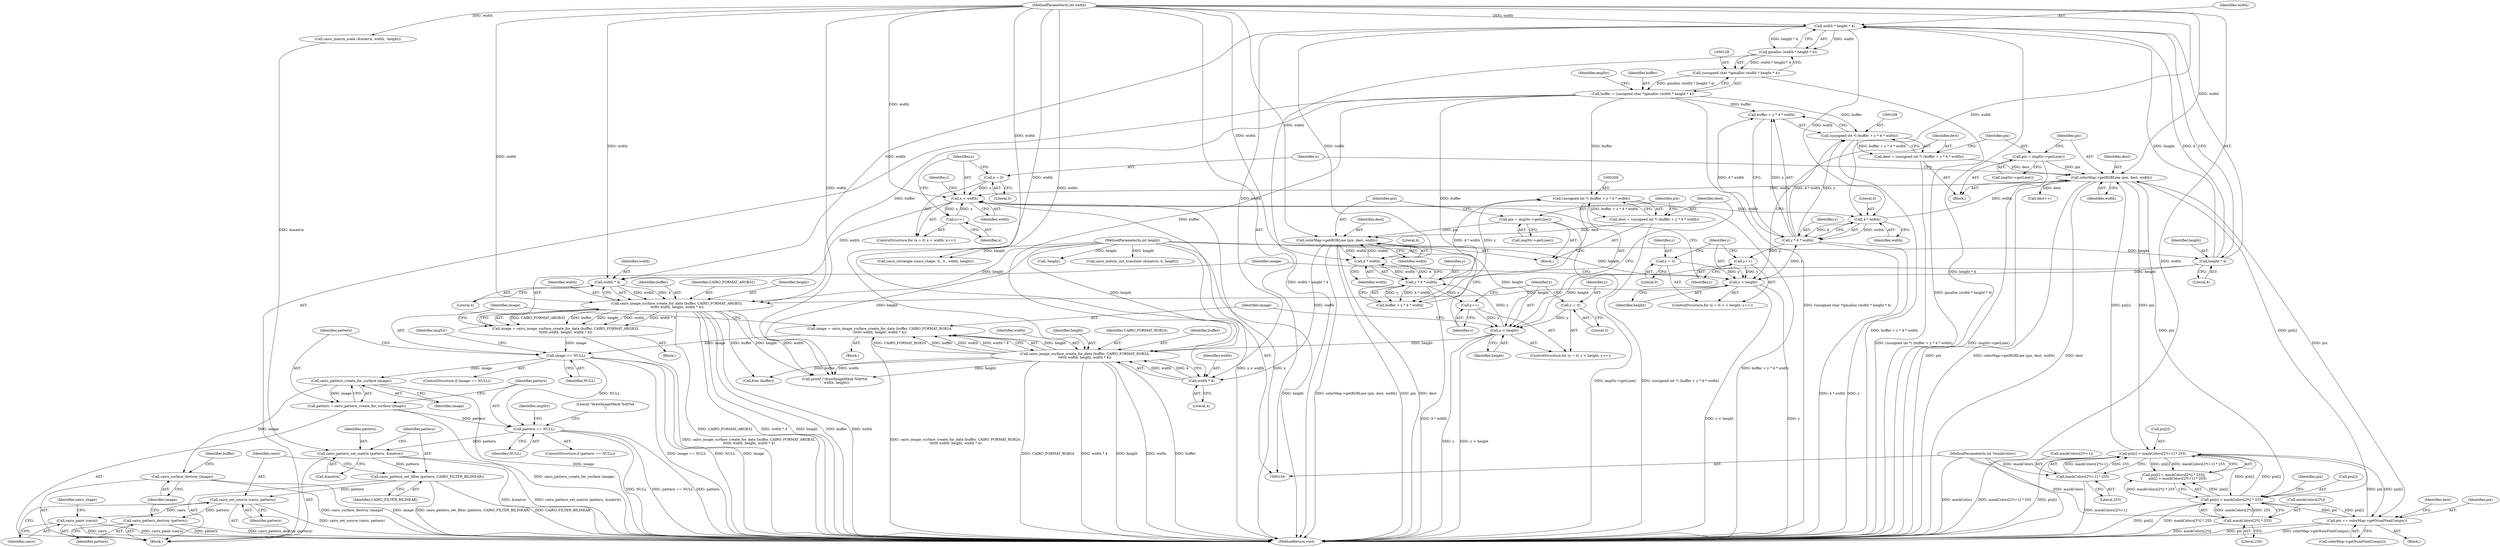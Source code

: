 digraph "0_poppler_7b2d314a61fd0e12f47c62996cb49ec0d1ba747a_1@API" {
"1000304" [label="(Call,cairo_pattern_create_for_surface (image))"];
"1000295" [label="(Call,image == NULL)"];
"1000284" [label="(Call,image = cairo_image_surface_create_for_data (buffer, CAIRO_FORMAT_RGB24,\n\t\t\t\t\t\t width, height, width * 4))"];
"1000286" [label="(Call,cairo_image_surface_create_for_data (buffer, CAIRO_FORMAT_RGB24,\n\t\t\t\t\t\t width, height, width * 4))"];
"1000125" [label="(Call,buffer = (unsigned char *)gmalloc (width * height * 4))"];
"1000127" [label="(Call,(unsigned char *)gmalloc (width * height * 4))"];
"1000129" [label="(Call,gmalloc (width * height * 4))"];
"1000130" [label="(Call,width * height * 4)"];
"1000108" [label="(MethodParameterIn,int width)"];
"1000132" [label="(Call,height * 4)"];
"1000109" [label="(MethodParameterIn,int height)"];
"1000291" [label="(Call,width * 4)"];
"1000280" [label="(Call,colorMap->getRGBLine (pix, dest, width))"];
"1000277" [label="(Call,pix = imgStr->getLine())"];
"1000266" [label="(Call,dest = (unsigned int *) (buffer + y * 4 * width))"];
"1000268" [label="(Call,(unsigned int *) (buffer + y * 4 * width))"];
"1000272" [label="(Call,y * 4 * width)"];
"1000260" [label="(Call,y < height)"];
"1000263" [label="(Call,y++)"];
"1000257" [label="(Call,y = 0)"];
"1000274" [label="(Call,4 * width)"];
"1000244" [label="(Call,image = cairo_image_surface_create_for_data (buffer, CAIRO_FORMAT_ARGB32,\n\t\t\t\t\t\t width, height, width * 4))"];
"1000246" [label="(Call,cairo_image_surface_create_for_data (buffer, CAIRO_FORMAT_ARGB32,\n\t\t\t\t\t\t width, height, width * 4))"];
"1000251" [label="(Call,width * 4)"];
"1000188" [label="(Call,x < width)"];
"1000185" [label="(Call,x = 0)"];
"1000191" [label="(Call,x++)"];
"1000180" [label="(Call,colorMap->getRGBLine (pix, dest, width))"];
"1000177" [label="(Call,pix = imgStr->getLine())"];
"1000217" [label="(Call,pix[i] > maskColors[2*i+1] * 255)"];
"1000239" [label="(Call,pix += colorMap->getNumPixelComps())"];
"1000206" [label="(Call,pix[i] < maskColors[2*i] * 255)"];
"1000210" [label="(Call,maskColors[2*i] * 255)"];
"1000111" [label="(MethodParameterIn,int *maskColors)"];
"1000221" [label="(Call,maskColors[2*i+1] * 255)"];
"1000166" [label="(Call,dest = (unsigned int *) (buffer + y * 4 * width))"];
"1000168" [label="(Call,(unsigned int *) (buffer + y * 4 * width))"];
"1000172" [label="(Call,y * 4 * width)"];
"1000160" [label="(Call,y < height)"];
"1000163" [label="(Call,y++)"];
"1000157" [label="(Call,y = 0)"];
"1000174" [label="(Call,4 * width)"];
"1000302" [label="(Call,pattern = cairo_pattern_create_for_surface (image))"];
"1000307" [label="(Call,pattern == NULL)"];
"1000330" [label="(Call,cairo_pattern_set_matrix (pattern, &matrix))"];
"1000334" [label="(Call,cairo_pattern_set_filter (pattern, CAIRO_FILTER_BILINEAR))"];
"1000337" [label="(Call,cairo_set_source (cairo, pattern))"];
"1000340" [label="(Call,cairo_paint (cairo))"];
"1000353" [label="(Call,cairo_pattern_destroy (pattern))"];
"1000355" [label="(Call,cairo_surface_destroy (image))"];
"1000193" [label="(Block,)"];
"1000160" [label="(Call,y < height)"];
"1000173" [label="(Identifier,y)"];
"1000345" [label="(Call,cairo_rectangle (cairo_shape, 0., 0., width, height))"];
"1000295" [label="(Call,image == NULL)"];
"1000222" [label="(Call,maskColors[2*i+1])"];
"1000108" [label="(MethodParameterIn,int width)"];
"1000133" [label="(Identifier,height)"];
"1000273" [label="(Identifier,y)"];
"1000216" [label="(Literal,255)"];
"1000341" [label="(Identifier,cairo)"];
"1000174" [label="(Call,4 * width)"];
"1000242" [label="(Call,dest++)"];
"1000315" [label="(Call,printf (\"drawImageMask %dx%d\n\", width, height))"];
"1000132" [label="(Call,height * 4)"];
"1000328" [label="(Call,-height)"];
"1000307" [label="(Call,pattern == NULL)"];
"1000187" [label="(Literal,0)"];
"1000316" [label="(Literal,\"drawImageMask %dx%d\n\")"];
"1000287" [label="(Identifier,buffer)"];
"1000109" [label="(MethodParameterIn,int height)"];
"1000258" [label="(Identifier,y)"];
"1000332" [label="(Call,&matrix)"];
"1000356" [label="(Identifier,image)"];
"1000354" [label="(Identifier,pattern)"];
"1000291" [label="(Call,width * 4)"];
"1000280" [label="(Call,colorMap->getRGBLine (pix, dest, width))"];
"1000267" [label="(Identifier,dest)"];
"1000330" [label="(Call,cairo_pattern_set_matrix (pattern, &matrix))"];
"1000306" [label="(ControlStructure,if (pattern == NULL))"];
"1000186" [label="(Identifier,x)"];
"1000266" [label="(Call,dest = (unsigned int *) (buffer + y * 4 * width))"];
"1000206" [label="(Call,pix[i] < maskColors[2*i] * 255)"];
"1000159" [label="(Literal,0)"];
"1000300" [label="(Identifier,imgStr)"];
"1000270" [label="(Call,buffer + y * 4 * width)"];
"1000253" [label="(Literal,4)"];
"1000302" [label="(Call,pattern = cairo_pattern_create_for_surface (image))"];
"1000251" [label="(Call,width * 4)"];
"1000272" [label="(Call,y * 4 * width)"];
"1000126" [label="(Identifier,buffer)"];
"1000130" [label="(Call,width * height * 4)"];
"1000268" [label="(Call,(unsigned int *) (buffer + y * 4 * width))"];
"1000264" [label="(Identifier,y)"];
"1000111" [label="(MethodParameterIn,int *maskColors)"];
"1000262" [label="(Identifier,height)"];
"1000217" [label="(Call,pix[i] > maskColors[2*i+1] * 255)"];
"1000309" [label="(Identifier,NULL)"];
"1000190" [label="(Identifier,width)"];
"1000289" [label="(Identifier,width)"];
"1000256" [label="(ControlStructure,for (y = 0; y < height; y++))"];
"1000304" [label="(Call,cairo_pattern_create_for_surface (image))"];
"1000286" [label="(Call,cairo_image_surface_create_for_data (buffer, CAIRO_FORMAT_RGB24,\n\t\t\t\t\t\t width, height, width * 4))"];
"1000283" [label="(Identifier,width)"];
"1000188" [label="(Call,x < width)"];
"1000156" [label="(ControlStructure,for (y = 0; y < height; y++))"];
"1000284" [label="(Call,image = cairo_image_surface_create_for_data (buffer, CAIRO_FORMAT_RGB24,\n\t\t\t\t\t\t width, height, width * 4))"];
"1000134" [label="(Literal,4)"];
"1000353" [label="(Call,cairo_pattern_destroy (pattern))"];
"1000334" [label="(Call,cairo_pattern_set_filter (pattern, CAIRO_FILTER_BILINEAR))"];
"1000303" [label="(Identifier,pattern)"];
"1000184" [label="(ControlStructure,for (x = 0; x < width; x++))"];
"1000285" [label="(Identifier,image)"];
"1000257" [label="(Call,y = 0)"];
"1000178" [label="(Identifier,pix)"];
"1000250" [label="(Identifier,height)"];
"1000161" [label="(Identifier,y)"];
"1000189" [label="(Identifier,x)"];
"1000249" [label="(Identifier,width)"];
"1000357" [label="(Call,free (buffer))"];
"1000239" [label="(Call,pix += colorMap->getNumPixelComps())"];
"1000191" [label="(Call,x++)"];
"1000361" [label="(MethodReturn,void)"];
"1000281" [label="(Identifier,pix)"];
"1000218" [label="(Call,pix[i])"];
"1000192" [label="(Identifier,x)"];
"1000221" [label="(Call,maskColors[2*i+1] * 255)"];
"1000276" [label="(Identifier,width)"];
"1000136" [label="(Identifier,imgStr)"];
"1000335" [label="(Identifier,pattern)"];
"1000229" [label="(Literal,255)"];
"1000177" [label="(Call,pix = imgStr->getLine())"];
"1000319" [label="(Call,cairo_matrix_init_translate (&matrix, 0, height))"];
"1000255" [label="(Block,)"];
"1000260" [label="(Call,y < height)"];
"1000244" [label="(Call,image = cairo_image_surface_create_for_data (buffer, CAIRO_FORMAT_ARGB32,\n\t\t\t\t\t\t width, height, width * 4))"];
"1000277" [label="(Call,pix = imgStr->getLine())"];
"1000241" [label="(Call,colorMap->getNumPixelComps())"];
"1000210" [label="(Call,maskColors[2*i] * 255)"];
"1000131" [label="(Identifier,width)"];
"1000219" [label="(Identifier,pix)"];
"1000274" [label="(Call,4 * width)"];
"1000337" [label="(Call,cairo_set_source (cairo, pattern))"];
"1000207" [label="(Call,pix[i])"];
"1000246" [label="(Call,cairo_image_surface_create_for_data (buffer, CAIRO_FORMAT_ARGB32,\n\t\t\t\t\t\t width, height, width * 4))"];
"1000162" [label="(Identifier,height)"];
"1000265" [label="(Block,)"];
"1000275" [label="(Literal,4)"];
"1000305" [label="(Identifier,image)"];
"1000338" [label="(Identifier,cairo)"];
"1000343" [label="(Identifier,cairo_shape)"];
"1000355" [label="(Call,cairo_surface_destroy (image))"];
"1000125" [label="(Call,buffer = (unsigned char *)gmalloc (width * height * 4))"];
"1000245" [label="(Identifier,image)"];
"1000308" [label="(Identifier,pattern)"];
"1000290" [label="(Identifier,height)"];
"1000172" [label="(Call,y * 4 * width)"];
"1000182" [label="(Identifier,dest)"];
"1000293" [label="(Literal,4)"];
"1000167" [label="(Identifier,dest)"];
"1000183" [label="(Identifier,width)"];
"1000247" [label="(Identifier,buffer)"];
"1000340" [label="(Call,cairo_paint (cairo))"];
"1000127" [label="(Call,(unsigned char *)gmalloc (width * height * 4))"];
"1000179" [label="(Call,imgStr->getLine())"];
"1000185" [label="(Call,x = 0)"];
"1000294" [label="(ControlStructure,if (image == NULL))"];
"1000163" [label="(Call,y++)"];
"1000180" [label="(Call,colorMap->getRGBLine (pix, dest, width))"];
"1000248" [label="(Identifier,CAIRO_FORMAT_ARGB32)"];
"1000263" [label="(Call,y++)"];
"1000113" [label="(Block,)"];
"1000292" [label="(Identifier,width)"];
"1000240" [label="(Identifier,pix)"];
"1000170" [label="(Call,buffer + y * 4 * width)"];
"1000168" [label="(Call,(unsigned int *) (buffer + y * 4 * width))"];
"1000324" [label="(Call,cairo_matrix_scale (&matrix, width, -height))"];
"1000158" [label="(Identifier,y)"];
"1000312" [label="(Identifier,imgStr)"];
"1000336" [label="(Identifier,CAIRO_FILTER_BILINEAR)"];
"1000297" [label="(Identifier,NULL)"];
"1000296" [label="(Identifier,image)"];
"1000339" [label="(Identifier,pattern)"];
"1000282" [label="(Identifier,dest)"];
"1000196" [label="(Identifier,i)"];
"1000157" [label="(Call,y = 0)"];
"1000331" [label="(Identifier,pattern)"];
"1000278" [label="(Identifier,pix)"];
"1000279" [label="(Call,imgStr->getLine())"];
"1000261" [label="(Identifier,y)"];
"1000176" [label="(Identifier,width)"];
"1000205" [label="(Call,pix[i] < maskColors[2*i] * 255||\n\t      pix[i] > maskColors[2*i+1] * 255)"];
"1000252" [label="(Identifier,width)"];
"1000129" [label="(Call,gmalloc (width * height * 4))"];
"1000211" [label="(Call,maskColors[2*i])"];
"1000259" [label="(Literal,0)"];
"1000181" [label="(Identifier,pix)"];
"1000288" [label="(Identifier,CAIRO_FORMAT_RGB24)"];
"1000358" [label="(Identifier,buffer)"];
"1000155" [label="(Block,)"];
"1000166" [label="(Call,dest = (unsigned int *) (buffer + y * 4 * width))"];
"1000165" [label="(Block,)"];
"1000164" [label="(Identifier,y)"];
"1000243" [label="(Identifier,dest)"];
"1000175" [label="(Literal,4)"];
"1000304" -> "1000302"  [label="AST: "];
"1000304" -> "1000305"  [label="CFG: "];
"1000305" -> "1000304"  [label="AST: "];
"1000302" -> "1000304"  [label="CFG: "];
"1000304" -> "1000361"  [label="DDG: image"];
"1000304" -> "1000302"  [label="DDG: image"];
"1000295" -> "1000304"  [label="DDG: image"];
"1000304" -> "1000355"  [label="DDG: image"];
"1000295" -> "1000294"  [label="AST: "];
"1000295" -> "1000297"  [label="CFG: "];
"1000296" -> "1000295"  [label="AST: "];
"1000297" -> "1000295"  [label="AST: "];
"1000300" -> "1000295"  [label="CFG: "];
"1000303" -> "1000295"  [label="CFG: "];
"1000295" -> "1000361"  [label="DDG: NULL"];
"1000295" -> "1000361"  [label="DDG: image"];
"1000295" -> "1000361"  [label="DDG: image == NULL"];
"1000284" -> "1000295"  [label="DDG: image"];
"1000244" -> "1000295"  [label="DDG: image"];
"1000295" -> "1000307"  [label="DDG: NULL"];
"1000284" -> "1000255"  [label="AST: "];
"1000284" -> "1000286"  [label="CFG: "];
"1000285" -> "1000284"  [label="AST: "];
"1000286" -> "1000284"  [label="AST: "];
"1000296" -> "1000284"  [label="CFG: "];
"1000284" -> "1000361"  [label="DDG: cairo_image_surface_create_for_data (buffer, CAIRO_FORMAT_RGB24,\n\t\t\t\t\t\t width, height, width * 4)"];
"1000286" -> "1000284"  [label="DDG: height"];
"1000286" -> "1000284"  [label="DDG: CAIRO_FORMAT_RGB24"];
"1000286" -> "1000284"  [label="DDG: buffer"];
"1000286" -> "1000284"  [label="DDG: width"];
"1000286" -> "1000284"  [label="DDG: width * 4"];
"1000286" -> "1000291"  [label="CFG: "];
"1000287" -> "1000286"  [label="AST: "];
"1000288" -> "1000286"  [label="AST: "];
"1000289" -> "1000286"  [label="AST: "];
"1000290" -> "1000286"  [label="AST: "];
"1000291" -> "1000286"  [label="AST: "];
"1000286" -> "1000361"  [label="DDG: width * 4"];
"1000286" -> "1000361"  [label="DDG: height"];
"1000286" -> "1000361"  [label="DDG: buffer"];
"1000286" -> "1000361"  [label="DDG: width"];
"1000286" -> "1000361"  [label="DDG: CAIRO_FORMAT_RGB24"];
"1000125" -> "1000286"  [label="DDG: buffer"];
"1000291" -> "1000286"  [label="DDG: width"];
"1000291" -> "1000286"  [label="DDG: 4"];
"1000108" -> "1000286"  [label="DDG: width"];
"1000260" -> "1000286"  [label="DDG: height"];
"1000109" -> "1000286"  [label="DDG: height"];
"1000286" -> "1000315"  [label="DDG: width"];
"1000286" -> "1000315"  [label="DDG: height"];
"1000286" -> "1000357"  [label="DDG: buffer"];
"1000125" -> "1000113"  [label="AST: "];
"1000125" -> "1000127"  [label="CFG: "];
"1000126" -> "1000125"  [label="AST: "];
"1000127" -> "1000125"  [label="AST: "];
"1000136" -> "1000125"  [label="CFG: "];
"1000125" -> "1000361"  [label="DDG: (unsigned char *)gmalloc (width * height * 4)"];
"1000127" -> "1000125"  [label="DDG: gmalloc (width * height * 4)"];
"1000125" -> "1000168"  [label="DDG: buffer"];
"1000125" -> "1000170"  [label="DDG: buffer"];
"1000125" -> "1000246"  [label="DDG: buffer"];
"1000125" -> "1000268"  [label="DDG: buffer"];
"1000125" -> "1000270"  [label="DDG: buffer"];
"1000127" -> "1000129"  [label="CFG: "];
"1000128" -> "1000127"  [label="AST: "];
"1000129" -> "1000127"  [label="AST: "];
"1000127" -> "1000361"  [label="DDG: gmalloc (width * height * 4)"];
"1000129" -> "1000127"  [label="DDG: width * height * 4"];
"1000129" -> "1000130"  [label="CFG: "];
"1000130" -> "1000129"  [label="AST: "];
"1000129" -> "1000361"  [label="DDG: width * height * 4"];
"1000130" -> "1000129"  [label="DDG: width"];
"1000130" -> "1000129"  [label="DDG: height * 4"];
"1000130" -> "1000132"  [label="CFG: "];
"1000131" -> "1000130"  [label="AST: "];
"1000132" -> "1000130"  [label="AST: "];
"1000130" -> "1000361"  [label="DDG: height * 4"];
"1000108" -> "1000130"  [label="DDG: width"];
"1000132" -> "1000130"  [label="DDG: height"];
"1000132" -> "1000130"  [label="DDG: 4"];
"1000130" -> "1000174"  [label="DDG: width"];
"1000130" -> "1000251"  [label="DDG: width"];
"1000130" -> "1000274"  [label="DDG: width"];
"1000130" -> "1000291"  [label="DDG: width"];
"1000108" -> "1000104"  [label="AST: "];
"1000108" -> "1000361"  [label="DDG: width"];
"1000108" -> "1000174"  [label="DDG: width"];
"1000108" -> "1000180"  [label="DDG: width"];
"1000108" -> "1000188"  [label="DDG: width"];
"1000108" -> "1000246"  [label="DDG: width"];
"1000108" -> "1000251"  [label="DDG: width"];
"1000108" -> "1000274"  [label="DDG: width"];
"1000108" -> "1000280"  [label="DDG: width"];
"1000108" -> "1000291"  [label="DDG: width"];
"1000108" -> "1000315"  [label="DDG: width"];
"1000108" -> "1000324"  [label="DDG: width"];
"1000108" -> "1000345"  [label="DDG: width"];
"1000132" -> "1000134"  [label="CFG: "];
"1000133" -> "1000132"  [label="AST: "];
"1000134" -> "1000132"  [label="AST: "];
"1000109" -> "1000132"  [label="DDG: height"];
"1000132" -> "1000160"  [label="DDG: height"];
"1000132" -> "1000260"  [label="DDG: height"];
"1000109" -> "1000104"  [label="AST: "];
"1000109" -> "1000361"  [label="DDG: height"];
"1000109" -> "1000160"  [label="DDG: height"];
"1000109" -> "1000246"  [label="DDG: height"];
"1000109" -> "1000260"  [label="DDG: height"];
"1000109" -> "1000315"  [label="DDG: height"];
"1000109" -> "1000319"  [label="DDG: height"];
"1000109" -> "1000328"  [label="DDG: height"];
"1000109" -> "1000345"  [label="DDG: height"];
"1000291" -> "1000293"  [label="CFG: "];
"1000292" -> "1000291"  [label="AST: "];
"1000293" -> "1000291"  [label="AST: "];
"1000280" -> "1000291"  [label="DDG: width"];
"1000280" -> "1000265"  [label="AST: "];
"1000280" -> "1000283"  [label="CFG: "];
"1000281" -> "1000280"  [label="AST: "];
"1000282" -> "1000280"  [label="AST: "];
"1000283" -> "1000280"  [label="AST: "];
"1000264" -> "1000280"  [label="CFG: "];
"1000280" -> "1000361"  [label="DDG: dest"];
"1000280" -> "1000361"  [label="DDG: colorMap->getRGBLine (pix, dest, width)"];
"1000280" -> "1000361"  [label="DDG: pix"];
"1000280" -> "1000274"  [label="DDG: width"];
"1000277" -> "1000280"  [label="DDG: pix"];
"1000266" -> "1000280"  [label="DDG: dest"];
"1000274" -> "1000280"  [label="DDG: width"];
"1000277" -> "1000265"  [label="AST: "];
"1000277" -> "1000279"  [label="CFG: "];
"1000278" -> "1000277"  [label="AST: "];
"1000279" -> "1000277"  [label="AST: "];
"1000281" -> "1000277"  [label="CFG: "];
"1000277" -> "1000361"  [label="DDG: imgStr->getLine()"];
"1000266" -> "1000265"  [label="AST: "];
"1000266" -> "1000268"  [label="CFG: "];
"1000267" -> "1000266"  [label="AST: "];
"1000268" -> "1000266"  [label="AST: "];
"1000278" -> "1000266"  [label="CFG: "];
"1000266" -> "1000361"  [label="DDG: (unsigned int *) (buffer + y * 4 * width)"];
"1000268" -> "1000266"  [label="DDG: buffer + y * 4 * width"];
"1000268" -> "1000270"  [label="CFG: "];
"1000269" -> "1000268"  [label="AST: "];
"1000270" -> "1000268"  [label="AST: "];
"1000268" -> "1000361"  [label="DDG: buffer + y * 4 * width"];
"1000272" -> "1000268"  [label="DDG: y"];
"1000272" -> "1000268"  [label="DDG: 4 * width"];
"1000272" -> "1000270"  [label="AST: "];
"1000272" -> "1000274"  [label="CFG: "];
"1000273" -> "1000272"  [label="AST: "];
"1000274" -> "1000272"  [label="AST: "];
"1000270" -> "1000272"  [label="CFG: "];
"1000272" -> "1000361"  [label="DDG: 4 * width"];
"1000272" -> "1000263"  [label="DDG: y"];
"1000272" -> "1000270"  [label="DDG: y"];
"1000272" -> "1000270"  [label="DDG: 4 * width"];
"1000260" -> "1000272"  [label="DDG: y"];
"1000274" -> "1000272"  [label="DDG: 4"];
"1000274" -> "1000272"  [label="DDG: width"];
"1000260" -> "1000256"  [label="AST: "];
"1000260" -> "1000262"  [label="CFG: "];
"1000261" -> "1000260"  [label="AST: "];
"1000262" -> "1000260"  [label="AST: "];
"1000267" -> "1000260"  [label="CFG: "];
"1000285" -> "1000260"  [label="CFG: "];
"1000260" -> "1000361"  [label="DDG: y < height"];
"1000260" -> "1000361"  [label="DDG: y"];
"1000263" -> "1000260"  [label="DDG: y"];
"1000257" -> "1000260"  [label="DDG: y"];
"1000263" -> "1000256"  [label="AST: "];
"1000263" -> "1000264"  [label="CFG: "];
"1000264" -> "1000263"  [label="AST: "];
"1000261" -> "1000263"  [label="CFG: "];
"1000257" -> "1000256"  [label="AST: "];
"1000257" -> "1000259"  [label="CFG: "];
"1000258" -> "1000257"  [label="AST: "];
"1000259" -> "1000257"  [label="AST: "];
"1000261" -> "1000257"  [label="CFG: "];
"1000274" -> "1000276"  [label="CFG: "];
"1000275" -> "1000274"  [label="AST: "];
"1000276" -> "1000274"  [label="AST: "];
"1000244" -> "1000155"  [label="AST: "];
"1000244" -> "1000246"  [label="CFG: "];
"1000245" -> "1000244"  [label="AST: "];
"1000246" -> "1000244"  [label="AST: "];
"1000296" -> "1000244"  [label="CFG: "];
"1000244" -> "1000361"  [label="DDG: cairo_image_surface_create_for_data (buffer, CAIRO_FORMAT_ARGB32,\n\t\t\t\t\t\t width, height, width * 4)"];
"1000246" -> "1000244"  [label="DDG: CAIRO_FORMAT_ARGB32"];
"1000246" -> "1000244"  [label="DDG: buffer"];
"1000246" -> "1000244"  [label="DDG: height"];
"1000246" -> "1000244"  [label="DDG: width"];
"1000246" -> "1000244"  [label="DDG: width * 4"];
"1000246" -> "1000251"  [label="CFG: "];
"1000247" -> "1000246"  [label="AST: "];
"1000248" -> "1000246"  [label="AST: "];
"1000249" -> "1000246"  [label="AST: "];
"1000250" -> "1000246"  [label="AST: "];
"1000251" -> "1000246"  [label="AST: "];
"1000246" -> "1000361"  [label="DDG: CAIRO_FORMAT_ARGB32"];
"1000246" -> "1000361"  [label="DDG: width * 4"];
"1000246" -> "1000361"  [label="DDG: height"];
"1000246" -> "1000361"  [label="DDG: buffer"];
"1000246" -> "1000361"  [label="DDG: width"];
"1000251" -> "1000246"  [label="DDG: width"];
"1000251" -> "1000246"  [label="DDG: 4"];
"1000160" -> "1000246"  [label="DDG: height"];
"1000246" -> "1000315"  [label="DDG: width"];
"1000246" -> "1000315"  [label="DDG: height"];
"1000246" -> "1000357"  [label="DDG: buffer"];
"1000251" -> "1000253"  [label="CFG: "];
"1000252" -> "1000251"  [label="AST: "];
"1000253" -> "1000251"  [label="AST: "];
"1000188" -> "1000251"  [label="DDG: width"];
"1000188" -> "1000184"  [label="AST: "];
"1000188" -> "1000190"  [label="CFG: "];
"1000189" -> "1000188"  [label="AST: "];
"1000190" -> "1000188"  [label="AST: "];
"1000196" -> "1000188"  [label="CFG: "];
"1000164" -> "1000188"  [label="CFG: "];
"1000188" -> "1000361"  [label="DDG: x < width"];
"1000188" -> "1000361"  [label="DDG: x"];
"1000188" -> "1000174"  [label="DDG: width"];
"1000185" -> "1000188"  [label="DDG: x"];
"1000191" -> "1000188"  [label="DDG: x"];
"1000180" -> "1000188"  [label="DDG: width"];
"1000188" -> "1000191"  [label="DDG: x"];
"1000185" -> "1000184"  [label="AST: "];
"1000185" -> "1000187"  [label="CFG: "];
"1000186" -> "1000185"  [label="AST: "];
"1000187" -> "1000185"  [label="AST: "];
"1000189" -> "1000185"  [label="CFG: "];
"1000191" -> "1000184"  [label="AST: "];
"1000191" -> "1000192"  [label="CFG: "];
"1000192" -> "1000191"  [label="AST: "];
"1000189" -> "1000191"  [label="CFG: "];
"1000180" -> "1000165"  [label="AST: "];
"1000180" -> "1000183"  [label="CFG: "];
"1000181" -> "1000180"  [label="AST: "];
"1000182" -> "1000180"  [label="AST: "];
"1000183" -> "1000180"  [label="AST: "];
"1000186" -> "1000180"  [label="CFG: "];
"1000180" -> "1000361"  [label="DDG: dest"];
"1000180" -> "1000361"  [label="DDG: pix"];
"1000180" -> "1000361"  [label="DDG: colorMap->getRGBLine (pix, dest, width)"];
"1000177" -> "1000180"  [label="DDG: pix"];
"1000217" -> "1000180"  [label="DDG: pix[i]"];
"1000206" -> "1000180"  [label="DDG: pix[i]"];
"1000166" -> "1000180"  [label="DDG: dest"];
"1000174" -> "1000180"  [label="DDG: width"];
"1000180" -> "1000206"  [label="DDG: pix"];
"1000180" -> "1000217"  [label="DDG: pix"];
"1000180" -> "1000239"  [label="DDG: pix"];
"1000180" -> "1000242"  [label="DDG: dest"];
"1000177" -> "1000165"  [label="AST: "];
"1000177" -> "1000179"  [label="CFG: "];
"1000178" -> "1000177"  [label="AST: "];
"1000179" -> "1000177"  [label="AST: "];
"1000181" -> "1000177"  [label="CFG: "];
"1000177" -> "1000361"  [label="DDG: imgStr->getLine()"];
"1000217" -> "1000205"  [label="AST: "];
"1000217" -> "1000221"  [label="CFG: "];
"1000218" -> "1000217"  [label="AST: "];
"1000221" -> "1000217"  [label="AST: "];
"1000205" -> "1000217"  [label="CFG: "];
"1000217" -> "1000361"  [label="DDG: maskColors[2*i+1] * 255"];
"1000217" -> "1000361"  [label="DDG: pix[i]"];
"1000217" -> "1000206"  [label="DDG: pix[i]"];
"1000217" -> "1000205"  [label="DDG: pix[i]"];
"1000217" -> "1000205"  [label="DDG: maskColors[2*i+1] * 255"];
"1000239" -> "1000217"  [label="DDG: pix"];
"1000206" -> "1000217"  [label="DDG: pix[i]"];
"1000221" -> "1000217"  [label="DDG: maskColors[2*i+1]"];
"1000221" -> "1000217"  [label="DDG: 255"];
"1000217" -> "1000239"  [label="DDG: pix[i]"];
"1000239" -> "1000193"  [label="AST: "];
"1000239" -> "1000241"  [label="CFG: "];
"1000240" -> "1000239"  [label="AST: "];
"1000241" -> "1000239"  [label="AST: "];
"1000243" -> "1000239"  [label="CFG: "];
"1000239" -> "1000361"  [label="DDG: pix"];
"1000239" -> "1000361"  [label="DDG: colorMap->getNumPixelComps()"];
"1000239" -> "1000206"  [label="DDG: pix"];
"1000206" -> "1000239"  [label="DDG: pix[i]"];
"1000206" -> "1000205"  [label="AST: "];
"1000206" -> "1000210"  [label="CFG: "];
"1000207" -> "1000206"  [label="AST: "];
"1000210" -> "1000206"  [label="AST: "];
"1000219" -> "1000206"  [label="CFG: "];
"1000205" -> "1000206"  [label="CFG: "];
"1000206" -> "1000361"  [label="DDG: maskColors[2*i] * 255"];
"1000206" -> "1000361"  [label="DDG: pix[i]"];
"1000206" -> "1000205"  [label="DDG: pix[i]"];
"1000206" -> "1000205"  [label="DDG: maskColors[2*i] * 255"];
"1000210" -> "1000206"  [label="DDG: maskColors[2*i]"];
"1000210" -> "1000206"  [label="DDG: 255"];
"1000210" -> "1000216"  [label="CFG: "];
"1000211" -> "1000210"  [label="AST: "];
"1000216" -> "1000210"  [label="AST: "];
"1000210" -> "1000361"  [label="DDG: maskColors[2*i]"];
"1000111" -> "1000210"  [label="DDG: maskColors"];
"1000111" -> "1000104"  [label="AST: "];
"1000111" -> "1000361"  [label="DDG: maskColors"];
"1000111" -> "1000221"  [label="DDG: maskColors"];
"1000221" -> "1000229"  [label="CFG: "];
"1000222" -> "1000221"  [label="AST: "];
"1000229" -> "1000221"  [label="AST: "];
"1000221" -> "1000361"  [label="DDG: maskColors[2*i+1]"];
"1000166" -> "1000165"  [label="AST: "];
"1000166" -> "1000168"  [label="CFG: "];
"1000167" -> "1000166"  [label="AST: "];
"1000168" -> "1000166"  [label="AST: "];
"1000178" -> "1000166"  [label="CFG: "];
"1000166" -> "1000361"  [label="DDG: (unsigned int *) (buffer + y * 4 * width)"];
"1000168" -> "1000166"  [label="DDG: buffer + y * 4 * width"];
"1000168" -> "1000170"  [label="CFG: "];
"1000169" -> "1000168"  [label="AST: "];
"1000170" -> "1000168"  [label="AST: "];
"1000168" -> "1000361"  [label="DDG: buffer + y * 4 * width"];
"1000172" -> "1000168"  [label="DDG: y"];
"1000172" -> "1000168"  [label="DDG: 4 * width"];
"1000172" -> "1000170"  [label="AST: "];
"1000172" -> "1000174"  [label="CFG: "];
"1000173" -> "1000172"  [label="AST: "];
"1000174" -> "1000172"  [label="AST: "];
"1000170" -> "1000172"  [label="CFG: "];
"1000172" -> "1000361"  [label="DDG: y"];
"1000172" -> "1000361"  [label="DDG: 4 * width"];
"1000172" -> "1000163"  [label="DDG: y"];
"1000172" -> "1000170"  [label="DDG: y"];
"1000172" -> "1000170"  [label="DDG: 4 * width"];
"1000160" -> "1000172"  [label="DDG: y"];
"1000174" -> "1000172"  [label="DDG: 4"];
"1000174" -> "1000172"  [label="DDG: width"];
"1000160" -> "1000156"  [label="AST: "];
"1000160" -> "1000162"  [label="CFG: "];
"1000161" -> "1000160"  [label="AST: "];
"1000162" -> "1000160"  [label="AST: "];
"1000167" -> "1000160"  [label="CFG: "];
"1000245" -> "1000160"  [label="CFG: "];
"1000160" -> "1000361"  [label="DDG: y < height"];
"1000160" -> "1000361"  [label="DDG: y"];
"1000163" -> "1000160"  [label="DDG: y"];
"1000157" -> "1000160"  [label="DDG: y"];
"1000163" -> "1000156"  [label="AST: "];
"1000163" -> "1000164"  [label="CFG: "];
"1000164" -> "1000163"  [label="AST: "];
"1000161" -> "1000163"  [label="CFG: "];
"1000157" -> "1000156"  [label="AST: "];
"1000157" -> "1000159"  [label="CFG: "];
"1000158" -> "1000157"  [label="AST: "];
"1000159" -> "1000157"  [label="AST: "];
"1000161" -> "1000157"  [label="CFG: "];
"1000174" -> "1000176"  [label="CFG: "];
"1000175" -> "1000174"  [label="AST: "];
"1000176" -> "1000174"  [label="AST: "];
"1000302" -> "1000113"  [label="AST: "];
"1000303" -> "1000302"  [label="AST: "];
"1000308" -> "1000302"  [label="CFG: "];
"1000302" -> "1000361"  [label="DDG: cairo_pattern_create_for_surface (image)"];
"1000302" -> "1000307"  [label="DDG: pattern"];
"1000307" -> "1000306"  [label="AST: "];
"1000307" -> "1000309"  [label="CFG: "];
"1000308" -> "1000307"  [label="AST: "];
"1000309" -> "1000307"  [label="AST: "];
"1000312" -> "1000307"  [label="CFG: "];
"1000316" -> "1000307"  [label="CFG: "];
"1000307" -> "1000361"  [label="DDG: NULL"];
"1000307" -> "1000361"  [label="DDG: pattern == NULL"];
"1000307" -> "1000361"  [label="DDG: pattern"];
"1000307" -> "1000330"  [label="DDG: pattern"];
"1000330" -> "1000113"  [label="AST: "];
"1000330" -> "1000332"  [label="CFG: "];
"1000331" -> "1000330"  [label="AST: "];
"1000332" -> "1000330"  [label="AST: "];
"1000335" -> "1000330"  [label="CFG: "];
"1000330" -> "1000361"  [label="DDG: &matrix"];
"1000330" -> "1000361"  [label="DDG: cairo_pattern_set_matrix (pattern, &matrix)"];
"1000324" -> "1000330"  [label="DDG: &matrix"];
"1000330" -> "1000334"  [label="DDG: pattern"];
"1000334" -> "1000113"  [label="AST: "];
"1000334" -> "1000336"  [label="CFG: "];
"1000335" -> "1000334"  [label="AST: "];
"1000336" -> "1000334"  [label="AST: "];
"1000338" -> "1000334"  [label="CFG: "];
"1000334" -> "1000361"  [label="DDG: cairo_pattern_set_filter (pattern, CAIRO_FILTER_BILINEAR)"];
"1000334" -> "1000361"  [label="DDG: CAIRO_FILTER_BILINEAR"];
"1000334" -> "1000337"  [label="DDG: pattern"];
"1000337" -> "1000113"  [label="AST: "];
"1000337" -> "1000339"  [label="CFG: "];
"1000338" -> "1000337"  [label="AST: "];
"1000339" -> "1000337"  [label="AST: "];
"1000341" -> "1000337"  [label="CFG: "];
"1000337" -> "1000361"  [label="DDG: cairo_set_source (cairo, pattern)"];
"1000337" -> "1000340"  [label="DDG: cairo"];
"1000337" -> "1000353"  [label="DDG: pattern"];
"1000340" -> "1000113"  [label="AST: "];
"1000340" -> "1000341"  [label="CFG: "];
"1000341" -> "1000340"  [label="AST: "];
"1000343" -> "1000340"  [label="CFG: "];
"1000340" -> "1000361"  [label="DDG: cairo_paint (cairo)"];
"1000340" -> "1000361"  [label="DDG: cairo"];
"1000353" -> "1000113"  [label="AST: "];
"1000353" -> "1000354"  [label="CFG: "];
"1000354" -> "1000353"  [label="AST: "];
"1000356" -> "1000353"  [label="CFG: "];
"1000353" -> "1000361"  [label="DDG: cairo_pattern_destroy (pattern)"];
"1000353" -> "1000361"  [label="DDG: pattern"];
"1000355" -> "1000113"  [label="AST: "];
"1000355" -> "1000356"  [label="CFG: "];
"1000356" -> "1000355"  [label="AST: "];
"1000358" -> "1000355"  [label="CFG: "];
"1000355" -> "1000361"  [label="DDG: image"];
"1000355" -> "1000361"  [label="DDG: cairo_surface_destroy (image)"];
}
